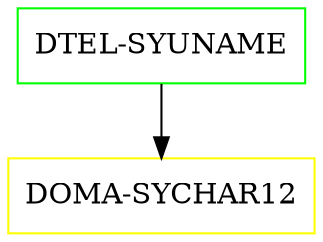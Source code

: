 digraph G {
  "DTEL-SYUNAME" [shape=box,color=green];
  "DOMA-SYCHAR12" [shape=box,color=yellow,URL="./DOMA_SYCHAR12.html"];
  "DTEL-SYUNAME" -> "DOMA-SYCHAR12";
}
